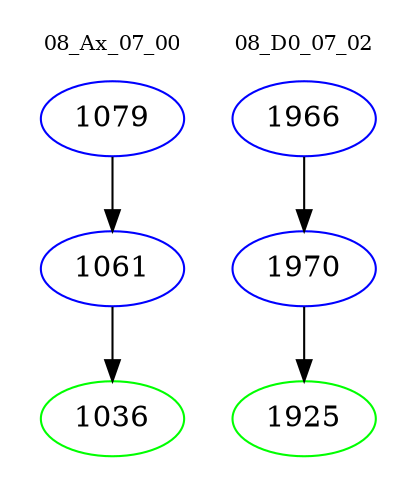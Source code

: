 digraph{
subgraph cluster_0 {
color = white
label = "08_Ax_07_00";
fontsize=10;
T0_1079 [label="1079", color="blue"]
T0_1079 -> T0_1061 [color="black"]
T0_1061 [label="1061", color="blue"]
T0_1061 -> T0_1036 [color="black"]
T0_1036 [label="1036", color="green"]
}
subgraph cluster_1 {
color = white
label = "08_D0_07_02";
fontsize=10;
T1_1966 [label="1966", color="blue"]
T1_1966 -> T1_1970 [color="black"]
T1_1970 [label="1970", color="blue"]
T1_1970 -> T1_1925 [color="black"]
T1_1925 [label="1925", color="green"]
}
}
